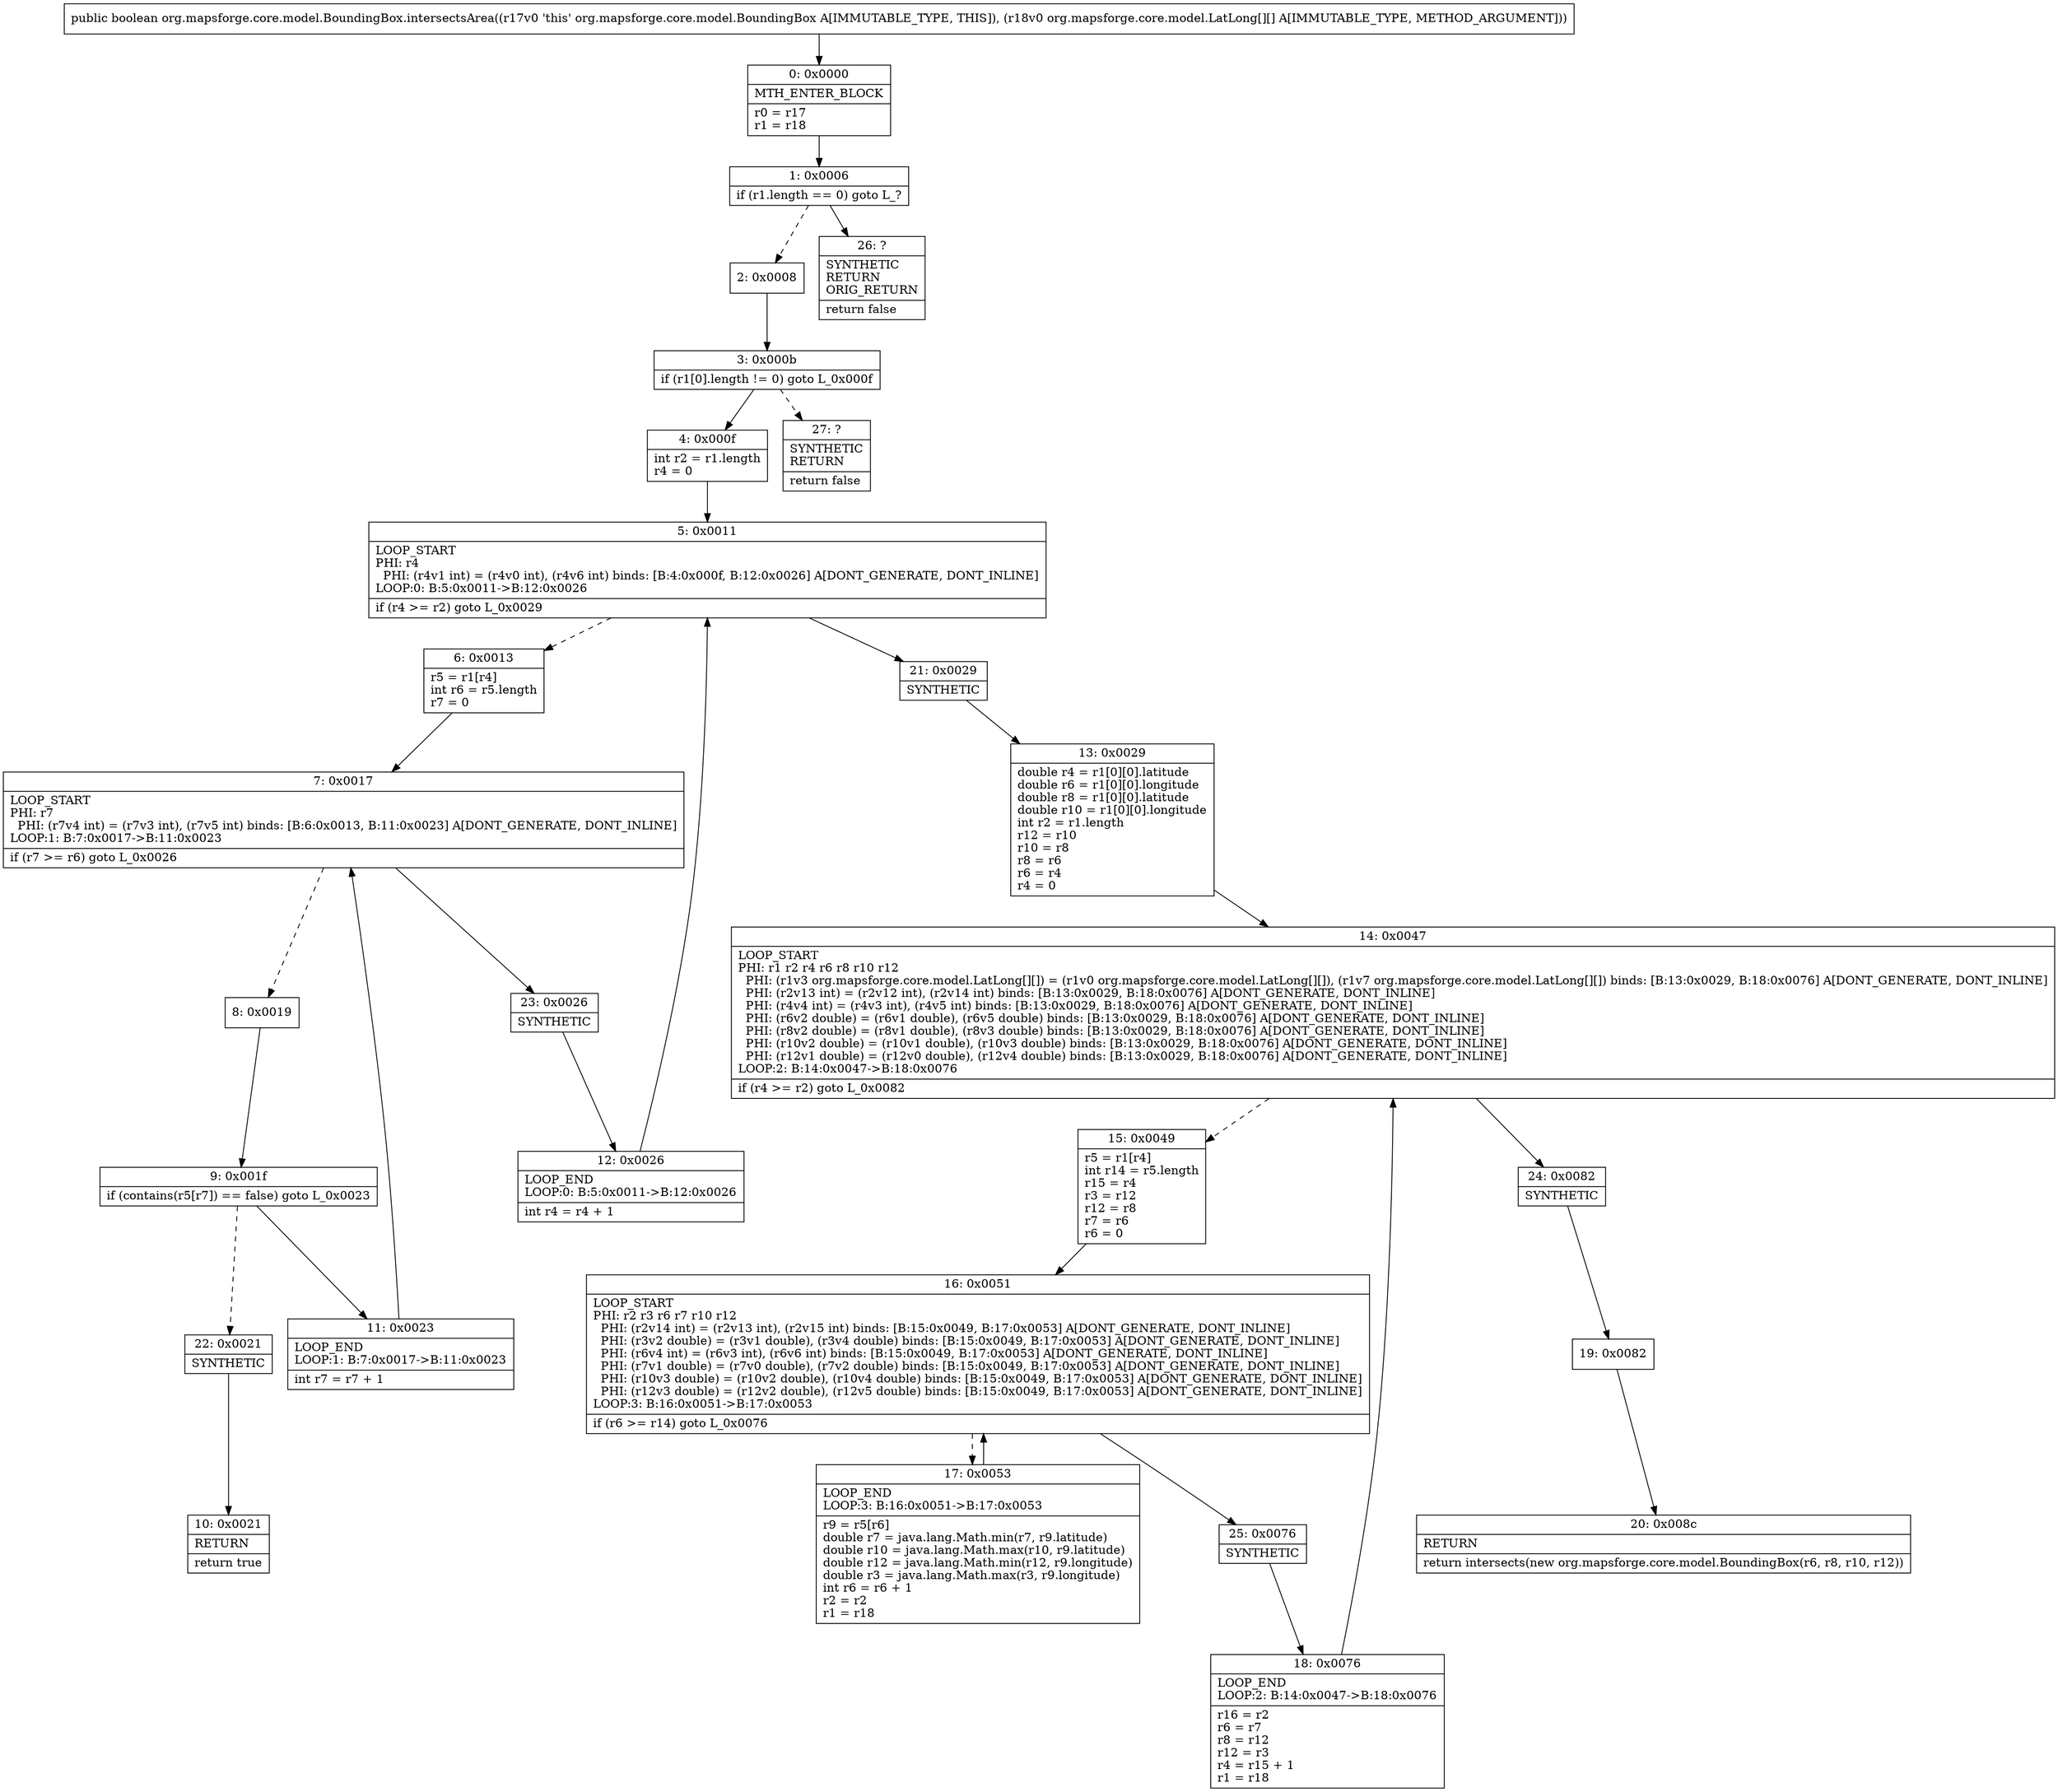 digraph "CFG fororg.mapsforge.core.model.BoundingBox.intersectsArea([[Lorg\/mapsforge\/core\/model\/LatLong;)Z" {
Node_0 [shape=record,label="{0\:\ 0x0000|MTH_ENTER_BLOCK\l|r0 = r17\lr1 = r18\l}"];
Node_1 [shape=record,label="{1\:\ 0x0006|if (r1.length == 0) goto L_?\l}"];
Node_2 [shape=record,label="{2\:\ 0x0008}"];
Node_3 [shape=record,label="{3\:\ 0x000b|if (r1[0].length != 0) goto L_0x000f\l}"];
Node_4 [shape=record,label="{4\:\ 0x000f|int r2 = r1.length\lr4 = 0\l}"];
Node_5 [shape=record,label="{5\:\ 0x0011|LOOP_START\lPHI: r4 \l  PHI: (r4v1 int) = (r4v0 int), (r4v6 int) binds: [B:4:0x000f, B:12:0x0026] A[DONT_GENERATE, DONT_INLINE]\lLOOP:0: B:5:0x0011\-\>B:12:0x0026\l|if (r4 \>= r2) goto L_0x0029\l}"];
Node_6 [shape=record,label="{6\:\ 0x0013|r5 = r1[r4]\lint r6 = r5.length\lr7 = 0\l}"];
Node_7 [shape=record,label="{7\:\ 0x0017|LOOP_START\lPHI: r7 \l  PHI: (r7v4 int) = (r7v3 int), (r7v5 int) binds: [B:6:0x0013, B:11:0x0023] A[DONT_GENERATE, DONT_INLINE]\lLOOP:1: B:7:0x0017\-\>B:11:0x0023\l|if (r7 \>= r6) goto L_0x0026\l}"];
Node_8 [shape=record,label="{8\:\ 0x0019}"];
Node_9 [shape=record,label="{9\:\ 0x001f|if (contains(r5[r7]) == false) goto L_0x0023\l}"];
Node_10 [shape=record,label="{10\:\ 0x0021|RETURN\l|return true\l}"];
Node_11 [shape=record,label="{11\:\ 0x0023|LOOP_END\lLOOP:1: B:7:0x0017\-\>B:11:0x0023\l|int r7 = r7 + 1\l}"];
Node_12 [shape=record,label="{12\:\ 0x0026|LOOP_END\lLOOP:0: B:5:0x0011\-\>B:12:0x0026\l|int r4 = r4 + 1\l}"];
Node_13 [shape=record,label="{13\:\ 0x0029|double r4 = r1[0][0].latitude\ldouble r6 = r1[0][0].longitude\ldouble r8 = r1[0][0].latitude\ldouble r10 = r1[0][0].longitude\lint r2 = r1.length\lr12 = r10\lr10 = r8\lr8 = r6\lr6 = r4\lr4 = 0\l}"];
Node_14 [shape=record,label="{14\:\ 0x0047|LOOP_START\lPHI: r1 r2 r4 r6 r8 r10 r12 \l  PHI: (r1v3 org.mapsforge.core.model.LatLong[][]) = (r1v0 org.mapsforge.core.model.LatLong[][]), (r1v7 org.mapsforge.core.model.LatLong[][]) binds: [B:13:0x0029, B:18:0x0076] A[DONT_GENERATE, DONT_INLINE]\l  PHI: (r2v13 int) = (r2v12 int), (r2v14 int) binds: [B:13:0x0029, B:18:0x0076] A[DONT_GENERATE, DONT_INLINE]\l  PHI: (r4v4 int) = (r4v3 int), (r4v5 int) binds: [B:13:0x0029, B:18:0x0076] A[DONT_GENERATE, DONT_INLINE]\l  PHI: (r6v2 double) = (r6v1 double), (r6v5 double) binds: [B:13:0x0029, B:18:0x0076] A[DONT_GENERATE, DONT_INLINE]\l  PHI: (r8v2 double) = (r8v1 double), (r8v3 double) binds: [B:13:0x0029, B:18:0x0076] A[DONT_GENERATE, DONT_INLINE]\l  PHI: (r10v2 double) = (r10v1 double), (r10v3 double) binds: [B:13:0x0029, B:18:0x0076] A[DONT_GENERATE, DONT_INLINE]\l  PHI: (r12v1 double) = (r12v0 double), (r12v4 double) binds: [B:13:0x0029, B:18:0x0076] A[DONT_GENERATE, DONT_INLINE]\lLOOP:2: B:14:0x0047\-\>B:18:0x0076\l|if (r4 \>= r2) goto L_0x0082\l}"];
Node_15 [shape=record,label="{15\:\ 0x0049|r5 = r1[r4]\lint r14 = r5.length\lr15 = r4\lr3 = r12\lr12 = r8\lr7 = r6\lr6 = 0\l}"];
Node_16 [shape=record,label="{16\:\ 0x0051|LOOP_START\lPHI: r2 r3 r6 r7 r10 r12 \l  PHI: (r2v14 int) = (r2v13 int), (r2v15 int) binds: [B:15:0x0049, B:17:0x0053] A[DONT_GENERATE, DONT_INLINE]\l  PHI: (r3v2 double) = (r3v1 double), (r3v4 double) binds: [B:15:0x0049, B:17:0x0053] A[DONT_GENERATE, DONT_INLINE]\l  PHI: (r6v4 int) = (r6v3 int), (r6v6 int) binds: [B:15:0x0049, B:17:0x0053] A[DONT_GENERATE, DONT_INLINE]\l  PHI: (r7v1 double) = (r7v0 double), (r7v2 double) binds: [B:15:0x0049, B:17:0x0053] A[DONT_GENERATE, DONT_INLINE]\l  PHI: (r10v3 double) = (r10v2 double), (r10v4 double) binds: [B:15:0x0049, B:17:0x0053] A[DONT_GENERATE, DONT_INLINE]\l  PHI: (r12v3 double) = (r12v2 double), (r12v5 double) binds: [B:15:0x0049, B:17:0x0053] A[DONT_GENERATE, DONT_INLINE]\lLOOP:3: B:16:0x0051\-\>B:17:0x0053\l|if (r6 \>= r14) goto L_0x0076\l}"];
Node_17 [shape=record,label="{17\:\ 0x0053|LOOP_END\lLOOP:3: B:16:0x0051\-\>B:17:0x0053\l|r9 = r5[r6]\ldouble r7 = java.lang.Math.min(r7, r9.latitude)\ldouble r10 = java.lang.Math.max(r10, r9.latitude)\ldouble r12 = java.lang.Math.min(r12, r9.longitude)\ldouble r3 = java.lang.Math.max(r3, r9.longitude)\lint r6 = r6 + 1\lr2 = r2\lr1 = r18\l}"];
Node_18 [shape=record,label="{18\:\ 0x0076|LOOP_END\lLOOP:2: B:14:0x0047\-\>B:18:0x0076\l|r16 = r2\lr6 = r7\lr8 = r12\lr12 = r3\lr4 = r15 + 1\lr1 = r18\l}"];
Node_19 [shape=record,label="{19\:\ 0x0082}"];
Node_20 [shape=record,label="{20\:\ 0x008c|RETURN\l|return intersects(new org.mapsforge.core.model.BoundingBox(r6, r8, r10, r12))\l}"];
Node_21 [shape=record,label="{21\:\ 0x0029|SYNTHETIC\l}"];
Node_22 [shape=record,label="{22\:\ 0x0021|SYNTHETIC\l}"];
Node_23 [shape=record,label="{23\:\ 0x0026|SYNTHETIC\l}"];
Node_24 [shape=record,label="{24\:\ 0x0082|SYNTHETIC\l}"];
Node_25 [shape=record,label="{25\:\ 0x0076|SYNTHETIC\l}"];
Node_26 [shape=record,label="{26\:\ ?|SYNTHETIC\lRETURN\lORIG_RETURN\l|return false\l}"];
Node_27 [shape=record,label="{27\:\ ?|SYNTHETIC\lRETURN\l|return false\l}"];
MethodNode[shape=record,label="{public boolean org.mapsforge.core.model.BoundingBox.intersectsArea((r17v0 'this' org.mapsforge.core.model.BoundingBox A[IMMUTABLE_TYPE, THIS]), (r18v0 org.mapsforge.core.model.LatLong[][] A[IMMUTABLE_TYPE, METHOD_ARGUMENT])) }"];
MethodNode -> Node_0;
Node_0 -> Node_1;
Node_1 -> Node_2[style=dashed];
Node_1 -> Node_26;
Node_2 -> Node_3;
Node_3 -> Node_4;
Node_3 -> Node_27[style=dashed];
Node_4 -> Node_5;
Node_5 -> Node_6[style=dashed];
Node_5 -> Node_21;
Node_6 -> Node_7;
Node_7 -> Node_8[style=dashed];
Node_7 -> Node_23;
Node_8 -> Node_9;
Node_9 -> Node_11;
Node_9 -> Node_22[style=dashed];
Node_11 -> Node_7;
Node_12 -> Node_5;
Node_13 -> Node_14;
Node_14 -> Node_15[style=dashed];
Node_14 -> Node_24;
Node_15 -> Node_16;
Node_16 -> Node_17[style=dashed];
Node_16 -> Node_25;
Node_17 -> Node_16;
Node_18 -> Node_14;
Node_19 -> Node_20;
Node_21 -> Node_13;
Node_22 -> Node_10;
Node_23 -> Node_12;
Node_24 -> Node_19;
Node_25 -> Node_18;
}

